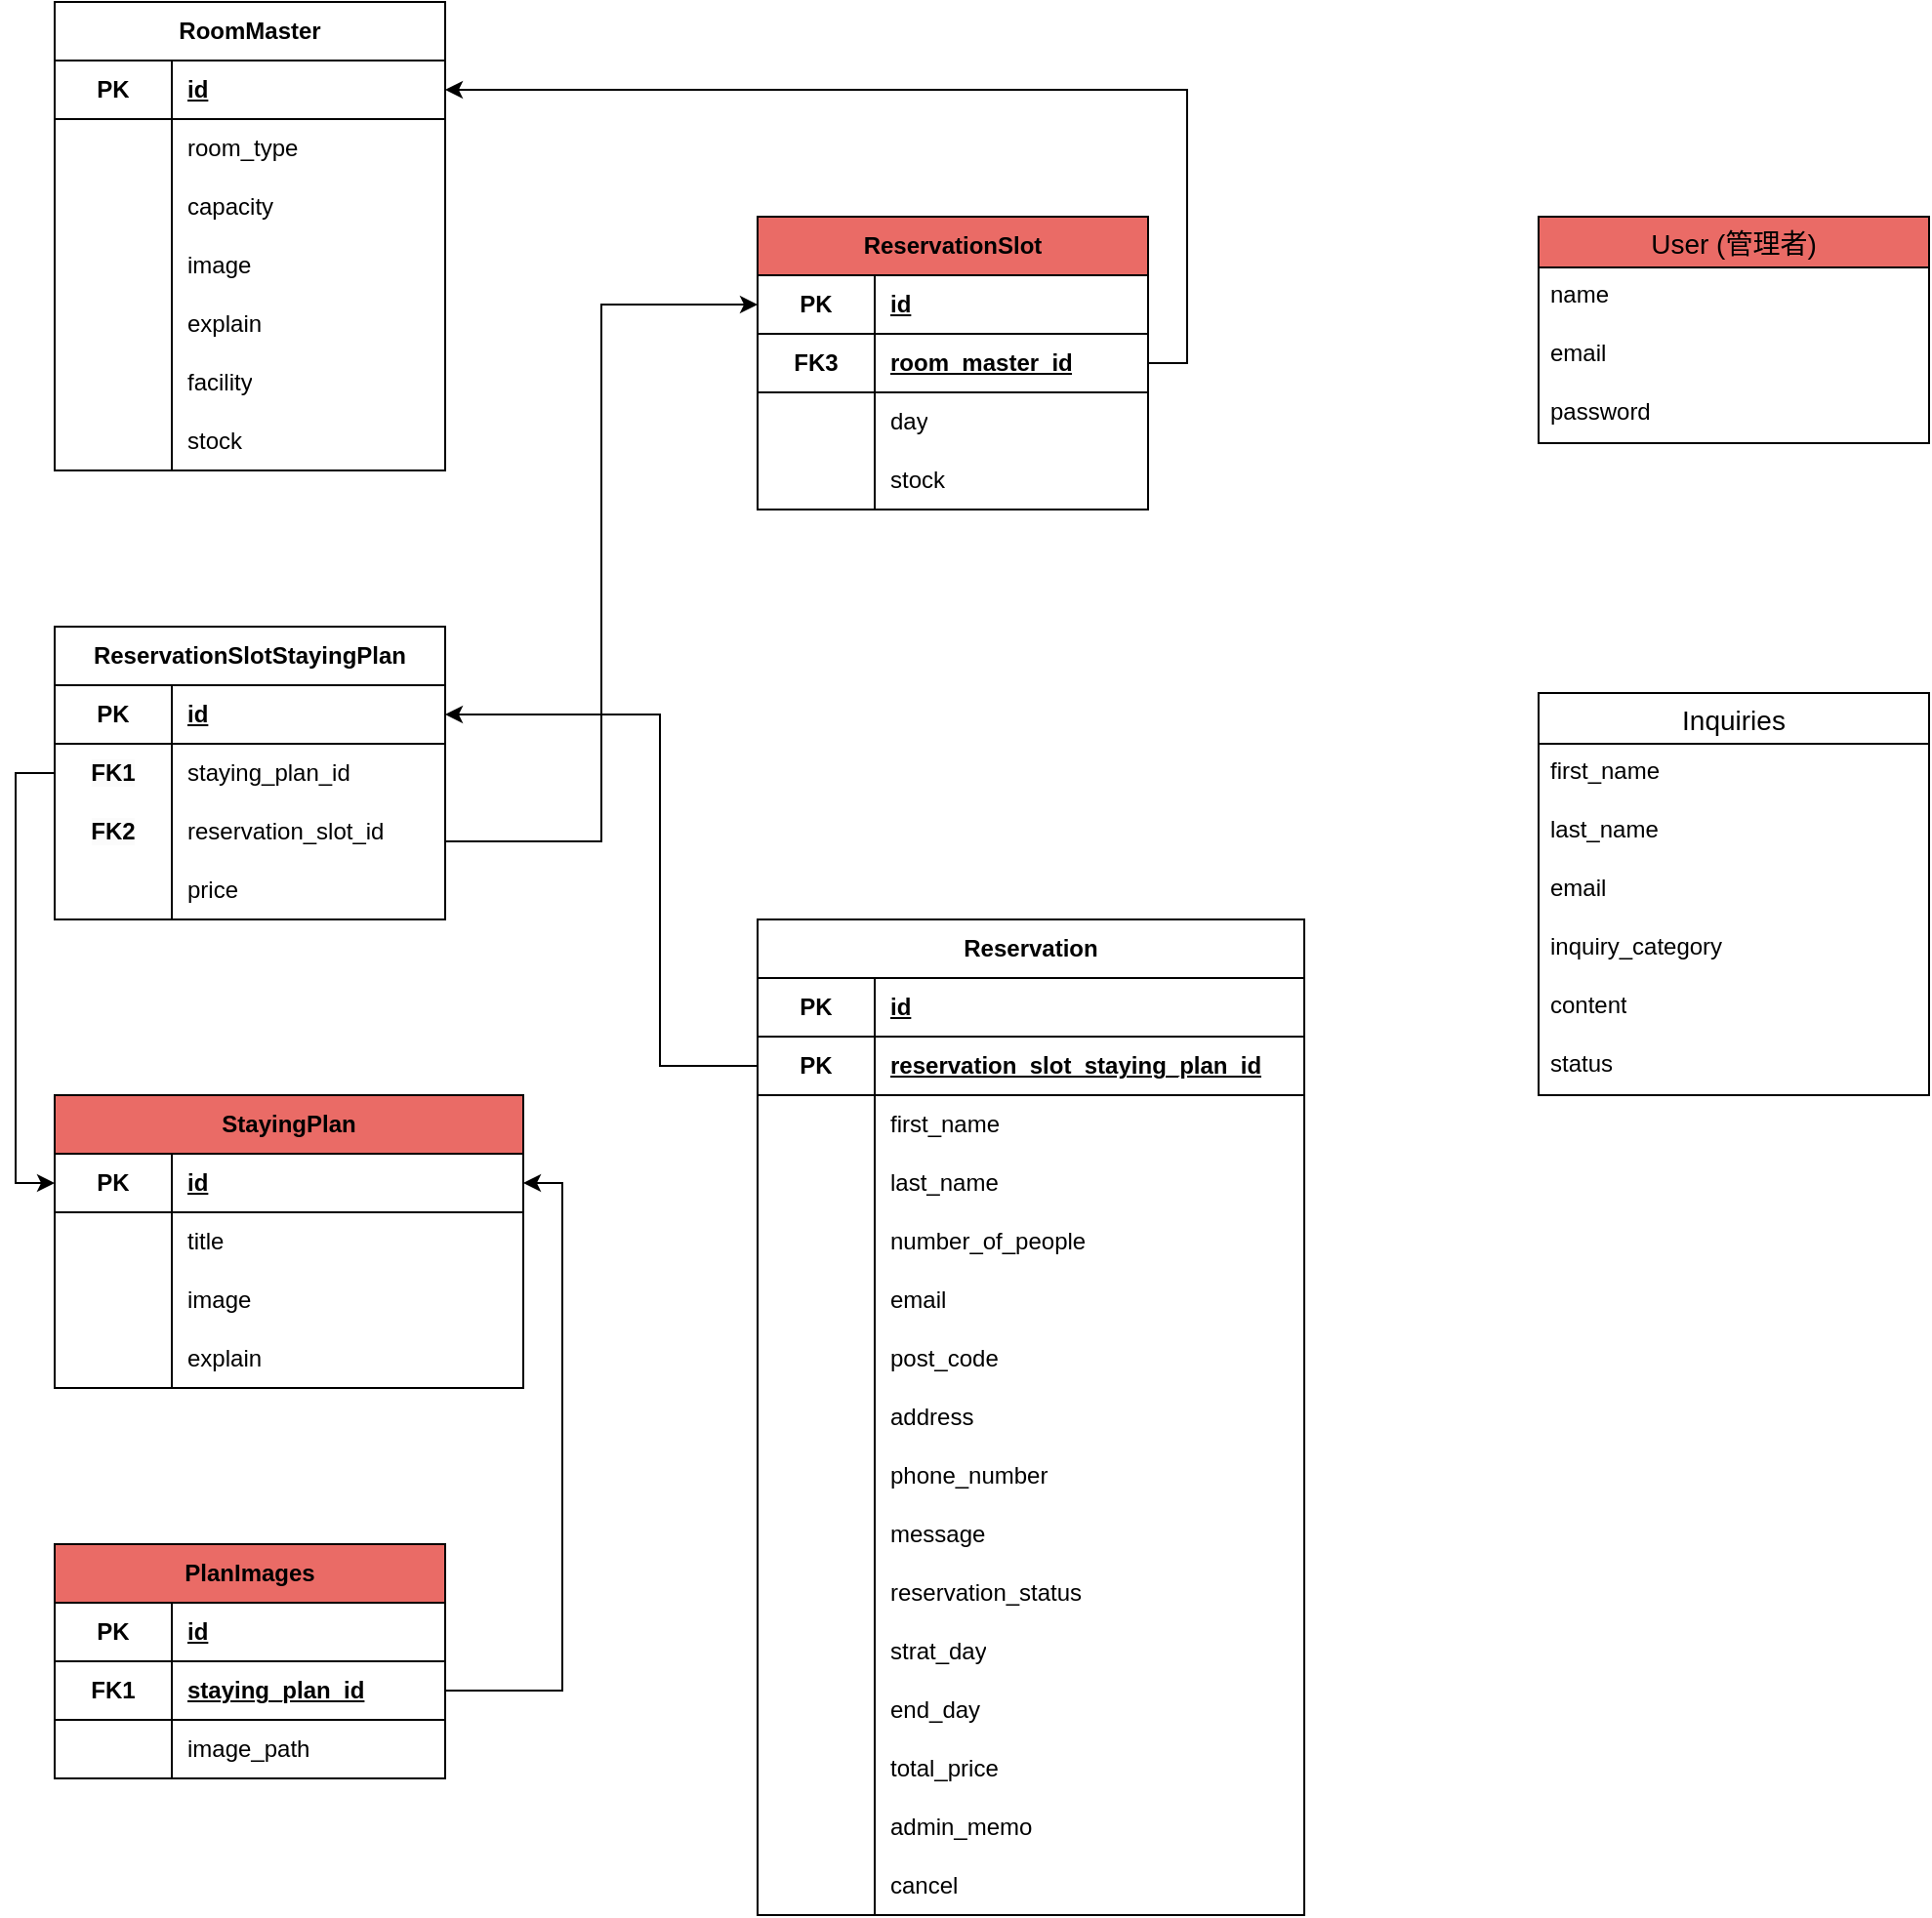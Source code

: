 <mxfile version="21.7.1" type="github">
  <diagram id="R2lEEEUBdFMjLlhIrx00" name="Page-1">
    <mxGraphModel dx="1674" dy="1890" grid="1" gridSize="10" guides="1" tooltips="1" connect="1" arrows="1" fold="1" page="1" pageScale="1" pageWidth="850" pageHeight="1100" math="0" shadow="0" extFonts="Permanent Marker^https://fonts.googleapis.com/css?family=Permanent+Marker">
      <root>
        <mxCell id="0" />
        <mxCell id="1" parent="0" />
        <mxCell id="_ixfMY5MAVE4iLFDtZC8-1" value="Reservation" style="shape=table;startSize=30;container=1;collapsible=1;childLayout=tableLayout;fixedRows=1;rowLines=0;fontStyle=1;align=center;resizeLast=1;html=1;whiteSpace=wrap;" parent="1" vertex="1">
          <mxGeometry x="480" y="440" width="280" height="510" as="geometry" />
        </mxCell>
        <mxCell id="_ixfMY5MAVE4iLFDtZC8-5" value="" style="shape=tableRow;horizontal=0;startSize=0;swimlaneHead=0;swimlaneBody=0;fillColor=none;collapsible=0;dropTarget=0;points=[[0,0.5],[1,0.5]];portConstraint=eastwest;top=0;left=0;right=0;bottom=1;html=1;" parent="_ixfMY5MAVE4iLFDtZC8-1" vertex="1">
          <mxGeometry y="30" width="280" height="30" as="geometry" />
        </mxCell>
        <mxCell id="_ixfMY5MAVE4iLFDtZC8-6" value="PK" style="shape=partialRectangle;connectable=0;fillColor=none;top=0;left=0;bottom=0;right=0;fontStyle=1;overflow=hidden;html=1;whiteSpace=wrap;" parent="_ixfMY5MAVE4iLFDtZC8-5" vertex="1">
          <mxGeometry width="60" height="30" as="geometry">
            <mxRectangle width="60" height="30" as="alternateBounds" />
          </mxGeometry>
        </mxCell>
        <mxCell id="_ixfMY5MAVE4iLFDtZC8-7" value="id" style="shape=partialRectangle;connectable=0;fillColor=none;top=0;left=0;bottom=0;right=0;align=left;spacingLeft=6;fontStyle=5;overflow=hidden;html=1;whiteSpace=wrap;" parent="_ixfMY5MAVE4iLFDtZC8-5" vertex="1">
          <mxGeometry x="60" width="220" height="30" as="geometry">
            <mxRectangle width="220" height="30" as="alternateBounds" />
          </mxGeometry>
        </mxCell>
        <mxCell id="RzWuvaZrJXU_ZFxcbraV-10" value="" style="shape=tableRow;horizontal=0;startSize=0;swimlaneHead=0;swimlaneBody=0;fillColor=none;collapsible=0;dropTarget=0;points=[[0,0.5],[1,0.5]];portConstraint=eastwest;top=0;left=0;right=0;bottom=1;html=1;" vertex="1" parent="_ixfMY5MAVE4iLFDtZC8-1">
          <mxGeometry y="60" width="280" height="30" as="geometry" />
        </mxCell>
        <mxCell id="RzWuvaZrJXU_ZFxcbraV-11" value="PK" style="shape=partialRectangle;connectable=0;fillColor=none;top=0;left=0;bottom=0;right=0;fontStyle=1;overflow=hidden;html=1;whiteSpace=wrap;" vertex="1" parent="RzWuvaZrJXU_ZFxcbraV-10">
          <mxGeometry width="60" height="30" as="geometry">
            <mxRectangle width="60" height="30" as="alternateBounds" />
          </mxGeometry>
        </mxCell>
        <mxCell id="RzWuvaZrJXU_ZFxcbraV-12" value="reservation_slot_staying_plan_id" style="shape=partialRectangle;connectable=0;fillColor=none;top=0;left=0;bottom=0;right=0;align=left;spacingLeft=6;fontStyle=5;overflow=hidden;html=1;whiteSpace=wrap;" vertex="1" parent="RzWuvaZrJXU_ZFxcbraV-10">
          <mxGeometry x="60" width="220" height="30" as="geometry">
            <mxRectangle width="220" height="30" as="alternateBounds" />
          </mxGeometry>
        </mxCell>
        <mxCell id="_ixfMY5MAVE4iLFDtZC8-8" value="" style="shape=tableRow;horizontal=0;startSize=0;swimlaneHead=0;swimlaneBody=0;fillColor=none;collapsible=0;dropTarget=0;points=[[0,0.5],[1,0.5]];portConstraint=eastwest;top=0;left=0;right=0;bottom=0;html=1;" parent="_ixfMY5MAVE4iLFDtZC8-1" vertex="1">
          <mxGeometry y="90" width="280" height="30" as="geometry" />
        </mxCell>
        <mxCell id="_ixfMY5MAVE4iLFDtZC8-9" value="" style="shape=partialRectangle;connectable=0;fillColor=none;top=0;left=0;bottom=0;right=0;editable=1;overflow=hidden;html=1;whiteSpace=wrap;" parent="_ixfMY5MAVE4iLFDtZC8-8" vertex="1">
          <mxGeometry width="60" height="30" as="geometry">
            <mxRectangle width="60" height="30" as="alternateBounds" />
          </mxGeometry>
        </mxCell>
        <mxCell id="_ixfMY5MAVE4iLFDtZC8-10" value="first_name" style="shape=partialRectangle;connectable=0;fillColor=none;top=0;left=0;bottom=0;right=0;align=left;spacingLeft=6;overflow=hidden;html=1;whiteSpace=wrap;" parent="_ixfMY5MAVE4iLFDtZC8-8" vertex="1">
          <mxGeometry x="60" width="220" height="30" as="geometry">
            <mxRectangle width="220" height="30" as="alternateBounds" />
          </mxGeometry>
        </mxCell>
        <mxCell id="_ixfMY5MAVE4iLFDtZC8-11" value="" style="shape=tableRow;horizontal=0;startSize=0;swimlaneHead=0;swimlaneBody=0;fillColor=none;collapsible=0;dropTarget=0;points=[[0,0.5],[1,0.5]];portConstraint=eastwest;top=0;left=0;right=0;bottom=0;html=1;" parent="_ixfMY5MAVE4iLFDtZC8-1" vertex="1">
          <mxGeometry y="120" width="280" height="30" as="geometry" />
        </mxCell>
        <mxCell id="_ixfMY5MAVE4iLFDtZC8-12" value="" style="shape=partialRectangle;connectable=0;fillColor=none;top=0;left=0;bottom=0;right=0;editable=1;overflow=hidden;html=1;whiteSpace=wrap;" parent="_ixfMY5MAVE4iLFDtZC8-11" vertex="1">
          <mxGeometry width="60" height="30" as="geometry">
            <mxRectangle width="60" height="30" as="alternateBounds" />
          </mxGeometry>
        </mxCell>
        <mxCell id="_ixfMY5MAVE4iLFDtZC8-13" value="last_name" style="shape=partialRectangle;connectable=0;fillColor=none;top=0;left=0;bottom=0;right=0;align=left;spacingLeft=6;overflow=hidden;html=1;whiteSpace=wrap;" parent="_ixfMY5MAVE4iLFDtZC8-11" vertex="1">
          <mxGeometry x="60" width="220" height="30" as="geometry">
            <mxRectangle width="220" height="30" as="alternateBounds" />
          </mxGeometry>
        </mxCell>
        <mxCell id="_ixfMY5MAVE4iLFDtZC8-115" value="" style="shape=tableRow;horizontal=0;startSize=0;swimlaneHead=0;swimlaneBody=0;fillColor=none;collapsible=0;dropTarget=0;points=[[0,0.5],[1,0.5]];portConstraint=eastwest;top=0;left=0;right=0;bottom=0;html=1;" parent="_ixfMY5MAVE4iLFDtZC8-1" vertex="1">
          <mxGeometry y="150" width="280" height="30" as="geometry" />
        </mxCell>
        <mxCell id="_ixfMY5MAVE4iLFDtZC8-116" value="" style="shape=partialRectangle;connectable=0;fillColor=none;top=0;left=0;bottom=0;right=0;editable=1;overflow=hidden;html=1;whiteSpace=wrap;" parent="_ixfMY5MAVE4iLFDtZC8-115" vertex="1">
          <mxGeometry width="60" height="30" as="geometry">
            <mxRectangle width="60" height="30" as="alternateBounds" />
          </mxGeometry>
        </mxCell>
        <mxCell id="_ixfMY5MAVE4iLFDtZC8-117" value="number_of_people" style="shape=partialRectangle;connectable=0;fillColor=none;top=0;left=0;bottom=0;right=0;align=left;spacingLeft=6;overflow=hidden;html=1;whiteSpace=wrap;" parent="_ixfMY5MAVE4iLFDtZC8-115" vertex="1">
          <mxGeometry x="60" width="220" height="30" as="geometry">
            <mxRectangle width="220" height="30" as="alternateBounds" />
          </mxGeometry>
        </mxCell>
        <mxCell id="_ixfMY5MAVE4iLFDtZC8-94" value="" style="shape=tableRow;horizontal=0;startSize=0;swimlaneHead=0;swimlaneBody=0;fillColor=none;collapsible=0;dropTarget=0;points=[[0,0.5],[1,0.5]];portConstraint=eastwest;top=0;left=0;right=0;bottom=0;html=1;" parent="_ixfMY5MAVE4iLFDtZC8-1" vertex="1">
          <mxGeometry y="180" width="280" height="30" as="geometry" />
        </mxCell>
        <mxCell id="_ixfMY5MAVE4iLFDtZC8-95" value="" style="shape=partialRectangle;connectable=0;fillColor=none;top=0;left=0;bottom=0;right=0;editable=1;overflow=hidden;html=1;whiteSpace=wrap;" parent="_ixfMY5MAVE4iLFDtZC8-94" vertex="1">
          <mxGeometry width="60" height="30" as="geometry">
            <mxRectangle width="60" height="30" as="alternateBounds" />
          </mxGeometry>
        </mxCell>
        <mxCell id="_ixfMY5MAVE4iLFDtZC8-96" value="email" style="shape=partialRectangle;connectable=0;fillColor=none;top=0;left=0;bottom=0;right=0;align=left;spacingLeft=6;overflow=hidden;html=1;whiteSpace=wrap;" parent="_ixfMY5MAVE4iLFDtZC8-94" vertex="1">
          <mxGeometry x="60" width="220" height="30" as="geometry">
            <mxRectangle width="220" height="30" as="alternateBounds" />
          </mxGeometry>
        </mxCell>
        <mxCell id="_ixfMY5MAVE4iLFDtZC8-100" value="" style="shape=tableRow;horizontal=0;startSize=0;swimlaneHead=0;swimlaneBody=0;fillColor=none;collapsible=0;dropTarget=0;points=[[0,0.5],[1,0.5]];portConstraint=eastwest;top=0;left=0;right=0;bottom=0;html=1;" parent="_ixfMY5MAVE4iLFDtZC8-1" vertex="1">
          <mxGeometry y="210" width="280" height="30" as="geometry" />
        </mxCell>
        <mxCell id="_ixfMY5MAVE4iLFDtZC8-101" value="" style="shape=partialRectangle;connectable=0;fillColor=none;top=0;left=0;bottom=0;right=0;editable=1;overflow=hidden;html=1;whiteSpace=wrap;" parent="_ixfMY5MAVE4iLFDtZC8-100" vertex="1">
          <mxGeometry width="60" height="30" as="geometry">
            <mxRectangle width="60" height="30" as="alternateBounds" />
          </mxGeometry>
        </mxCell>
        <mxCell id="_ixfMY5MAVE4iLFDtZC8-102" value="post_code" style="shape=partialRectangle;connectable=0;fillColor=none;top=0;left=0;bottom=0;right=0;align=left;spacingLeft=6;overflow=hidden;html=1;whiteSpace=wrap;" parent="_ixfMY5MAVE4iLFDtZC8-100" vertex="1">
          <mxGeometry x="60" width="220" height="30" as="geometry">
            <mxRectangle width="220" height="30" as="alternateBounds" />
          </mxGeometry>
        </mxCell>
        <mxCell id="_ixfMY5MAVE4iLFDtZC8-97" value="" style="shape=tableRow;horizontal=0;startSize=0;swimlaneHead=0;swimlaneBody=0;fillColor=none;collapsible=0;dropTarget=0;points=[[0,0.5],[1,0.5]];portConstraint=eastwest;top=0;left=0;right=0;bottom=0;html=1;" parent="_ixfMY5MAVE4iLFDtZC8-1" vertex="1">
          <mxGeometry y="240" width="280" height="30" as="geometry" />
        </mxCell>
        <mxCell id="_ixfMY5MAVE4iLFDtZC8-98" value="" style="shape=partialRectangle;connectable=0;fillColor=none;top=0;left=0;bottom=0;right=0;editable=1;overflow=hidden;html=1;whiteSpace=wrap;" parent="_ixfMY5MAVE4iLFDtZC8-97" vertex="1">
          <mxGeometry width="60" height="30" as="geometry">
            <mxRectangle width="60" height="30" as="alternateBounds" />
          </mxGeometry>
        </mxCell>
        <mxCell id="_ixfMY5MAVE4iLFDtZC8-99" value="address" style="shape=partialRectangle;connectable=0;fillColor=none;top=0;left=0;bottom=0;right=0;align=left;spacingLeft=6;overflow=hidden;html=1;whiteSpace=wrap;" parent="_ixfMY5MAVE4iLFDtZC8-97" vertex="1">
          <mxGeometry x="60" width="220" height="30" as="geometry">
            <mxRectangle width="220" height="30" as="alternateBounds" />
          </mxGeometry>
        </mxCell>
        <mxCell id="_ixfMY5MAVE4iLFDtZC8-103" value="" style="shape=tableRow;horizontal=0;startSize=0;swimlaneHead=0;swimlaneBody=0;fillColor=none;collapsible=0;dropTarget=0;points=[[0,0.5],[1,0.5]];portConstraint=eastwest;top=0;left=0;right=0;bottom=0;html=1;" parent="_ixfMY5MAVE4iLFDtZC8-1" vertex="1">
          <mxGeometry y="270" width="280" height="30" as="geometry" />
        </mxCell>
        <mxCell id="_ixfMY5MAVE4iLFDtZC8-104" value="" style="shape=partialRectangle;connectable=0;fillColor=none;top=0;left=0;bottom=0;right=0;editable=1;overflow=hidden;html=1;whiteSpace=wrap;" parent="_ixfMY5MAVE4iLFDtZC8-103" vertex="1">
          <mxGeometry width="60" height="30" as="geometry">
            <mxRectangle width="60" height="30" as="alternateBounds" />
          </mxGeometry>
        </mxCell>
        <mxCell id="_ixfMY5MAVE4iLFDtZC8-105" value="phone_number" style="shape=partialRectangle;connectable=0;fillColor=none;top=0;left=0;bottom=0;right=0;align=left;spacingLeft=6;overflow=hidden;html=1;whiteSpace=wrap;" parent="_ixfMY5MAVE4iLFDtZC8-103" vertex="1">
          <mxGeometry x="60" width="220" height="30" as="geometry">
            <mxRectangle width="220" height="30" as="alternateBounds" />
          </mxGeometry>
        </mxCell>
        <mxCell id="_ixfMY5MAVE4iLFDtZC8-106" value="" style="shape=tableRow;horizontal=0;startSize=0;swimlaneHead=0;swimlaneBody=0;fillColor=none;collapsible=0;dropTarget=0;points=[[0,0.5],[1,0.5]];portConstraint=eastwest;top=0;left=0;right=0;bottom=0;html=1;" parent="_ixfMY5MAVE4iLFDtZC8-1" vertex="1">
          <mxGeometry y="300" width="280" height="30" as="geometry" />
        </mxCell>
        <mxCell id="_ixfMY5MAVE4iLFDtZC8-107" value="" style="shape=partialRectangle;connectable=0;fillColor=none;top=0;left=0;bottom=0;right=0;editable=1;overflow=hidden;html=1;whiteSpace=wrap;" parent="_ixfMY5MAVE4iLFDtZC8-106" vertex="1">
          <mxGeometry width="60" height="30" as="geometry">
            <mxRectangle width="60" height="30" as="alternateBounds" />
          </mxGeometry>
        </mxCell>
        <mxCell id="_ixfMY5MAVE4iLFDtZC8-108" value="message" style="shape=partialRectangle;connectable=0;fillColor=none;top=0;left=0;bottom=0;right=0;align=left;spacingLeft=6;overflow=hidden;html=1;whiteSpace=wrap;" parent="_ixfMY5MAVE4iLFDtZC8-106" vertex="1">
          <mxGeometry x="60" width="220" height="30" as="geometry">
            <mxRectangle width="220" height="30" as="alternateBounds" />
          </mxGeometry>
        </mxCell>
        <mxCell id="nkFYvrB3Nfpvy7fEfLyU-3" value="" style="shape=tableRow;horizontal=0;startSize=0;swimlaneHead=0;swimlaneBody=0;fillColor=none;collapsible=0;dropTarget=0;points=[[0,0.5],[1,0.5]];portConstraint=eastwest;top=0;left=0;right=0;bottom=0;html=1;" parent="_ixfMY5MAVE4iLFDtZC8-1" vertex="1">
          <mxGeometry y="330" width="280" height="30" as="geometry" />
        </mxCell>
        <mxCell id="nkFYvrB3Nfpvy7fEfLyU-4" value="" style="shape=partialRectangle;connectable=0;fillColor=none;top=0;left=0;bottom=0;right=0;editable=1;overflow=hidden;html=1;whiteSpace=wrap;" parent="nkFYvrB3Nfpvy7fEfLyU-3" vertex="1">
          <mxGeometry width="60" height="30" as="geometry">
            <mxRectangle width="60" height="30" as="alternateBounds" />
          </mxGeometry>
        </mxCell>
        <mxCell id="nkFYvrB3Nfpvy7fEfLyU-5" value="reservation_status" style="shape=partialRectangle;connectable=0;fillColor=none;top=0;left=0;bottom=0;right=0;align=left;spacingLeft=6;overflow=hidden;html=1;whiteSpace=wrap;" parent="nkFYvrB3Nfpvy7fEfLyU-3" vertex="1">
          <mxGeometry x="60" width="220" height="30" as="geometry">
            <mxRectangle width="220" height="30" as="alternateBounds" />
          </mxGeometry>
        </mxCell>
        <mxCell id="nkFYvrB3Nfpvy7fEfLyU-24" value="" style="shape=tableRow;horizontal=0;startSize=0;swimlaneHead=0;swimlaneBody=0;fillColor=none;collapsible=0;dropTarget=0;points=[[0,0.5],[1,0.5]];portConstraint=eastwest;top=0;left=0;right=0;bottom=0;html=1;" parent="_ixfMY5MAVE4iLFDtZC8-1" vertex="1">
          <mxGeometry y="360" width="280" height="30" as="geometry" />
        </mxCell>
        <mxCell id="nkFYvrB3Nfpvy7fEfLyU-25" value="" style="shape=partialRectangle;connectable=0;fillColor=none;top=0;left=0;bottom=0;right=0;editable=1;overflow=hidden;html=1;whiteSpace=wrap;" parent="nkFYvrB3Nfpvy7fEfLyU-24" vertex="1">
          <mxGeometry width="60" height="30" as="geometry">
            <mxRectangle width="60" height="30" as="alternateBounds" />
          </mxGeometry>
        </mxCell>
        <mxCell id="nkFYvrB3Nfpvy7fEfLyU-26" value="strat_day" style="shape=partialRectangle;connectable=0;fillColor=none;top=0;left=0;bottom=0;right=0;align=left;spacingLeft=6;overflow=hidden;html=1;whiteSpace=wrap;" parent="nkFYvrB3Nfpvy7fEfLyU-24" vertex="1">
          <mxGeometry x="60" width="220" height="30" as="geometry">
            <mxRectangle width="220" height="30" as="alternateBounds" />
          </mxGeometry>
        </mxCell>
        <mxCell id="duWjMnijmBsmm2A-lt3h-3" value="" style="shape=tableRow;horizontal=0;startSize=0;swimlaneHead=0;swimlaneBody=0;fillColor=none;collapsible=0;dropTarget=0;points=[[0,0.5],[1,0.5]];portConstraint=eastwest;top=0;left=0;right=0;bottom=0;html=1;" parent="_ixfMY5MAVE4iLFDtZC8-1" vertex="1">
          <mxGeometry y="390" width="280" height="30" as="geometry" />
        </mxCell>
        <mxCell id="duWjMnijmBsmm2A-lt3h-4" value="" style="shape=partialRectangle;connectable=0;fillColor=none;top=0;left=0;bottom=0;right=0;editable=1;overflow=hidden;html=1;whiteSpace=wrap;" parent="duWjMnijmBsmm2A-lt3h-3" vertex="1">
          <mxGeometry width="60" height="30" as="geometry">
            <mxRectangle width="60" height="30" as="alternateBounds" />
          </mxGeometry>
        </mxCell>
        <mxCell id="duWjMnijmBsmm2A-lt3h-5" value="end_day" style="shape=partialRectangle;connectable=0;fillColor=none;top=0;left=0;bottom=0;right=0;align=left;spacingLeft=6;overflow=hidden;html=1;whiteSpace=wrap;" parent="duWjMnijmBsmm2A-lt3h-3" vertex="1">
          <mxGeometry x="60" width="220" height="30" as="geometry">
            <mxRectangle width="220" height="30" as="alternateBounds" />
          </mxGeometry>
        </mxCell>
        <mxCell id="duWjMnijmBsmm2A-lt3h-9" value="" style="shape=tableRow;horizontal=0;startSize=0;swimlaneHead=0;swimlaneBody=0;fillColor=none;collapsible=0;dropTarget=0;points=[[0,0.5],[1,0.5]];portConstraint=eastwest;top=0;left=0;right=0;bottom=0;html=1;" parent="_ixfMY5MAVE4iLFDtZC8-1" vertex="1">
          <mxGeometry y="420" width="280" height="30" as="geometry" />
        </mxCell>
        <mxCell id="duWjMnijmBsmm2A-lt3h-10" value="" style="shape=partialRectangle;connectable=0;fillColor=none;top=0;left=0;bottom=0;right=0;editable=1;overflow=hidden;html=1;whiteSpace=wrap;" parent="duWjMnijmBsmm2A-lt3h-9" vertex="1">
          <mxGeometry width="60" height="30" as="geometry">
            <mxRectangle width="60" height="30" as="alternateBounds" />
          </mxGeometry>
        </mxCell>
        <mxCell id="duWjMnijmBsmm2A-lt3h-11" value="total_price" style="shape=partialRectangle;connectable=0;fillColor=none;top=0;left=0;bottom=0;right=0;align=left;spacingLeft=6;overflow=hidden;html=1;whiteSpace=wrap;" parent="duWjMnijmBsmm2A-lt3h-9" vertex="1">
          <mxGeometry x="60" width="220" height="30" as="geometry">
            <mxRectangle width="220" height="30" as="alternateBounds" />
          </mxGeometry>
        </mxCell>
        <mxCell id="nkFYvrB3Nfpvy7fEfLyU-27" value="" style="shape=tableRow;horizontal=0;startSize=0;swimlaneHead=0;swimlaneBody=0;fillColor=none;collapsible=0;dropTarget=0;points=[[0,0.5],[1,0.5]];portConstraint=eastwest;top=0;left=0;right=0;bottom=0;html=1;" parent="_ixfMY5MAVE4iLFDtZC8-1" vertex="1">
          <mxGeometry y="450" width="280" height="30" as="geometry" />
        </mxCell>
        <mxCell id="nkFYvrB3Nfpvy7fEfLyU-28" value="" style="shape=partialRectangle;connectable=0;fillColor=none;top=0;left=0;bottom=0;right=0;editable=1;overflow=hidden;html=1;whiteSpace=wrap;" parent="nkFYvrB3Nfpvy7fEfLyU-27" vertex="1">
          <mxGeometry width="60" height="30" as="geometry">
            <mxRectangle width="60" height="30" as="alternateBounds" />
          </mxGeometry>
        </mxCell>
        <mxCell id="nkFYvrB3Nfpvy7fEfLyU-29" value="admin_memo" style="shape=partialRectangle;connectable=0;fillColor=none;top=0;left=0;bottom=0;right=0;align=left;spacingLeft=6;overflow=hidden;html=1;whiteSpace=wrap;" parent="nkFYvrB3Nfpvy7fEfLyU-27" vertex="1">
          <mxGeometry x="60" width="220" height="30" as="geometry">
            <mxRectangle width="220" height="30" as="alternateBounds" />
          </mxGeometry>
        </mxCell>
        <mxCell id="RzWuvaZrJXU_ZFxcbraV-17" value="" style="shape=tableRow;horizontal=0;startSize=0;swimlaneHead=0;swimlaneBody=0;fillColor=none;collapsible=0;dropTarget=0;points=[[0,0.5],[1,0.5]];portConstraint=eastwest;top=0;left=0;right=0;bottom=0;html=1;" vertex="1" parent="_ixfMY5MAVE4iLFDtZC8-1">
          <mxGeometry y="480" width="280" height="30" as="geometry" />
        </mxCell>
        <mxCell id="RzWuvaZrJXU_ZFxcbraV-18" value="" style="shape=partialRectangle;connectable=0;fillColor=none;top=0;left=0;bottom=0;right=0;editable=1;overflow=hidden;html=1;whiteSpace=wrap;" vertex="1" parent="RzWuvaZrJXU_ZFxcbraV-17">
          <mxGeometry width="60" height="30" as="geometry">
            <mxRectangle width="60" height="30" as="alternateBounds" />
          </mxGeometry>
        </mxCell>
        <mxCell id="RzWuvaZrJXU_ZFxcbraV-19" value="cancel" style="shape=partialRectangle;connectable=0;fillColor=none;top=0;left=0;bottom=0;right=0;align=left;spacingLeft=6;overflow=hidden;html=1;whiteSpace=wrap;" vertex="1" parent="RzWuvaZrJXU_ZFxcbraV-17">
          <mxGeometry x="60" width="220" height="30" as="geometry">
            <mxRectangle width="220" height="30" as="alternateBounds" />
          </mxGeometry>
        </mxCell>
        <mxCell id="_ixfMY5MAVE4iLFDtZC8-14" value="StayingPlan" style="shape=table;startSize=30;container=1;collapsible=1;childLayout=tableLayout;fixedRows=1;rowLines=0;fontStyle=1;align=center;resizeLast=1;html=1;whiteSpace=wrap;fillColor=#EA6B66;" parent="1" vertex="1">
          <mxGeometry x="120" y="530" width="240" height="150" as="geometry">
            <mxRectangle x="120" y="480" width="110" height="30" as="alternateBounds" />
          </mxGeometry>
        </mxCell>
        <mxCell id="nkFYvrB3Nfpvy7fEfLyU-54" value="" style="shape=tableRow;horizontal=0;startSize=0;swimlaneHead=0;swimlaneBody=0;fillColor=none;collapsible=0;dropTarget=0;points=[[0,0.5],[1,0.5]];portConstraint=eastwest;top=0;left=0;right=0;bottom=1;html=1;" parent="_ixfMY5MAVE4iLFDtZC8-14" vertex="1">
          <mxGeometry y="30" width="240" height="30" as="geometry" />
        </mxCell>
        <mxCell id="nkFYvrB3Nfpvy7fEfLyU-55" value="PK" style="shape=partialRectangle;connectable=0;fillColor=none;top=0;left=0;bottom=0;right=0;fontStyle=1;overflow=hidden;html=1;whiteSpace=wrap;" parent="nkFYvrB3Nfpvy7fEfLyU-54" vertex="1">
          <mxGeometry width="60" height="30" as="geometry">
            <mxRectangle width="60" height="30" as="alternateBounds" />
          </mxGeometry>
        </mxCell>
        <mxCell id="nkFYvrB3Nfpvy7fEfLyU-56" value="id" style="shape=partialRectangle;connectable=0;fillColor=none;top=0;left=0;bottom=0;right=0;align=left;spacingLeft=6;fontStyle=5;overflow=hidden;html=1;whiteSpace=wrap;" parent="nkFYvrB3Nfpvy7fEfLyU-54" vertex="1">
          <mxGeometry x="60" width="180" height="30" as="geometry">
            <mxRectangle width="180" height="30" as="alternateBounds" />
          </mxGeometry>
        </mxCell>
        <mxCell id="_ixfMY5MAVE4iLFDtZC8-21" value="" style="shape=tableRow;horizontal=0;startSize=0;swimlaneHead=0;swimlaneBody=0;fillColor=none;collapsible=0;dropTarget=0;points=[[0,0.5],[1,0.5]];portConstraint=eastwest;top=0;left=0;right=0;bottom=0;html=1;" parent="_ixfMY5MAVE4iLFDtZC8-14" vertex="1">
          <mxGeometry y="60" width="240" height="30" as="geometry" />
        </mxCell>
        <mxCell id="_ixfMY5MAVE4iLFDtZC8-22" value="" style="shape=partialRectangle;connectable=0;fillColor=none;top=0;left=0;bottom=0;right=0;editable=1;overflow=hidden;html=1;whiteSpace=wrap;" parent="_ixfMY5MAVE4iLFDtZC8-21" vertex="1">
          <mxGeometry width="60" height="30" as="geometry">
            <mxRectangle width="60" height="30" as="alternateBounds" />
          </mxGeometry>
        </mxCell>
        <mxCell id="_ixfMY5MAVE4iLFDtZC8-23" value="title" style="shape=partialRectangle;connectable=0;fillColor=none;top=0;left=0;bottom=0;right=0;align=left;spacingLeft=6;overflow=hidden;html=1;whiteSpace=wrap;" parent="_ixfMY5MAVE4iLFDtZC8-21" vertex="1">
          <mxGeometry x="60" width="180" height="30" as="geometry">
            <mxRectangle width="180" height="30" as="alternateBounds" />
          </mxGeometry>
        </mxCell>
        <mxCell id="_ixfMY5MAVE4iLFDtZC8-87" value="" style="shape=tableRow;horizontal=0;startSize=0;swimlaneHead=0;swimlaneBody=0;fillColor=none;collapsible=0;dropTarget=0;points=[[0,0.5],[1,0.5]];portConstraint=eastwest;top=0;left=0;right=0;bottom=0;html=1;" parent="_ixfMY5MAVE4iLFDtZC8-14" vertex="1">
          <mxGeometry y="90" width="240" height="30" as="geometry" />
        </mxCell>
        <mxCell id="_ixfMY5MAVE4iLFDtZC8-88" value="" style="shape=partialRectangle;connectable=0;fillColor=none;top=0;left=0;bottom=0;right=0;editable=1;overflow=hidden;html=1;whiteSpace=wrap;" parent="_ixfMY5MAVE4iLFDtZC8-87" vertex="1">
          <mxGeometry width="60" height="30" as="geometry">
            <mxRectangle width="60" height="30" as="alternateBounds" />
          </mxGeometry>
        </mxCell>
        <mxCell id="_ixfMY5MAVE4iLFDtZC8-89" value="image" style="shape=partialRectangle;connectable=0;fillColor=none;top=0;left=0;bottom=0;right=0;align=left;spacingLeft=6;overflow=hidden;html=1;whiteSpace=wrap;" parent="_ixfMY5MAVE4iLFDtZC8-87" vertex="1">
          <mxGeometry x="60" width="180" height="30" as="geometry">
            <mxRectangle width="180" height="30" as="alternateBounds" />
          </mxGeometry>
        </mxCell>
        <mxCell id="_ixfMY5MAVE4iLFDtZC8-90" value="" style="shape=tableRow;horizontal=0;startSize=0;swimlaneHead=0;swimlaneBody=0;fillColor=none;collapsible=0;dropTarget=0;points=[[0,0.5],[1,0.5]];portConstraint=eastwest;top=0;left=0;right=0;bottom=0;html=1;" parent="_ixfMY5MAVE4iLFDtZC8-14" vertex="1">
          <mxGeometry y="120" width="240" height="30" as="geometry" />
        </mxCell>
        <mxCell id="_ixfMY5MAVE4iLFDtZC8-91" value="" style="shape=partialRectangle;connectable=0;fillColor=none;top=0;left=0;bottom=0;right=0;editable=1;overflow=hidden;html=1;whiteSpace=wrap;" parent="_ixfMY5MAVE4iLFDtZC8-90" vertex="1">
          <mxGeometry width="60" height="30" as="geometry">
            <mxRectangle width="60" height="30" as="alternateBounds" />
          </mxGeometry>
        </mxCell>
        <mxCell id="_ixfMY5MAVE4iLFDtZC8-92" value="explain" style="shape=partialRectangle;connectable=0;fillColor=none;top=0;left=0;bottom=0;right=0;align=left;spacingLeft=6;overflow=hidden;html=1;whiteSpace=wrap;" parent="_ixfMY5MAVE4iLFDtZC8-90" vertex="1">
          <mxGeometry x="60" width="180" height="30" as="geometry">
            <mxRectangle width="180" height="30" as="alternateBounds" />
          </mxGeometry>
        </mxCell>
        <mxCell id="_ixfMY5MAVE4iLFDtZC8-27" value="ReservationSlot" style="shape=table;startSize=30;container=1;collapsible=1;childLayout=tableLayout;fixedRows=1;rowLines=0;fontStyle=1;align=center;resizeLast=1;html=1;whiteSpace=wrap;fillColor=#EA6B66;" parent="1" vertex="1">
          <mxGeometry x="480" y="80" width="200" height="150" as="geometry" />
        </mxCell>
        <mxCell id="_ixfMY5MAVE4iLFDtZC8-31" value="" style="shape=tableRow;horizontal=0;startSize=0;swimlaneHead=0;swimlaneBody=0;fillColor=none;collapsible=0;dropTarget=0;points=[[0,0.5],[1,0.5]];portConstraint=eastwest;top=0;left=0;right=0;bottom=1;html=1;" parent="_ixfMY5MAVE4iLFDtZC8-27" vertex="1">
          <mxGeometry y="30" width="200" height="30" as="geometry" />
        </mxCell>
        <mxCell id="_ixfMY5MAVE4iLFDtZC8-32" value="PK" style="shape=partialRectangle;connectable=0;fillColor=none;top=0;left=0;bottom=0;right=0;fontStyle=1;overflow=hidden;html=1;whiteSpace=wrap;" parent="_ixfMY5MAVE4iLFDtZC8-31" vertex="1">
          <mxGeometry width="60" height="30" as="geometry">
            <mxRectangle width="60" height="30" as="alternateBounds" />
          </mxGeometry>
        </mxCell>
        <mxCell id="_ixfMY5MAVE4iLFDtZC8-33" value="id" style="shape=partialRectangle;connectable=0;fillColor=none;top=0;left=0;bottom=0;right=0;align=left;spacingLeft=6;fontStyle=5;overflow=hidden;html=1;whiteSpace=wrap;" parent="_ixfMY5MAVE4iLFDtZC8-31" vertex="1">
          <mxGeometry x="60" width="140" height="30" as="geometry">
            <mxRectangle width="140" height="30" as="alternateBounds" />
          </mxGeometry>
        </mxCell>
        <mxCell id="uPQFOtAX56aPG2OBGJ0J-12" value="" style="shape=tableRow;horizontal=0;startSize=0;swimlaneHead=0;swimlaneBody=0;fillColor=none;collapsible=0;dropTarget=0;points=[[0,0.5],[1,0.5]];portConstraint=eastwest;top=0;left=0;right=0;bottom=1;html=1;" parent="_ixfMY5MAVE4iLFDtZC8-27" vertex="1">
          <mxGeometry y="60" width="200" height="30" as="geometry" />
        </mxCell>
        <mxCell id="uPQFOtAX56aPG2OBGJ0J-13" value="FK3" style="shape=partialRectangle;connectable=0;fillColor=none;top=0;left=0;bottom=0;right=0;fontStyle=1;overflow=hidden;html=1;whiteSpace=wrap;" parent="uPQFOtAX56aPG2OBGJ0J-12" vertex="1">
          <mxGeometry width="60" height="30" as="geometry">
            <mxRectangle width="60" height="30" as="alternateBounds" />
          </mxGeometry>
        </mxCell>
        <mxCell id="uPQFOtAX56aPG2OBGJ0J-14" value="room_master_id" style="shape=partialRectangle;connectable=0;fillColor=none;top=0;left=0;bottom=0;right=0;align=left;spacingLeft=6;fontStyle=5;overflow=hidden;html=1;whiteSpace=wrap;" parent="uPQFOtAX56aPG2OBGJ0J-12" vertex="1">
          <mxGeometry x="60" width="140" height="30" as="geometry">
            <mxRectangle width="140" height="30" as="alternateBounds" />
          </mxGeometry>
        </mxCell>
        <mxCell id="_ixfMY5MAVE4iLFDtZC8-37" value="" style="shape=tableRow;horizontal=0;startSize=0;swimlaneHead=0;swimlaneBody=0;fillColor=none;collapsible=0;dropTarget=0;points=[[0,0.5],[1,0.5]];portConstraint=eastwest;top=0;left=0;right=0;bottom=0;html=1;" parent="_ixfMY5MAVE4iLFDtZC8-27" vertex="1">
          <mxGeometry y="90" width="200" height="30" as="geometry" />
        </mxCell>
        <mxCell id="_ixfMY5MAVE4iLFDtZC8-38" value="" style="shape=partialRectangle;connectable=0;fillColor=none;top=0;left=0;bottom=0;right=0;editable=1;overflow=hidden;html=1;whiteSpace=wrap;" parent="_ixfMY5MAVE4iLFDtZC8-37" vertex="1">
          <mxGeometry width="60" height="30" as="geometry">
            <mxRectangle width="60" height="30" as="alternateBounds" />
          </mxGeometry>
        </mxCell>
        <mxCell id="_ixfMY5MAVE4iLFDtZC8-39" value="day" style="shape=partialRectangle;connectable=0;fillColor=none;top=0;left=0;bottom=0;right=0;align=left;spacingLeft=6;overflow=hidden;html=1;whiteSpace=wrap;" parent="_ixfMY5MAVE4iLFDtZC8-37" vertex="1">
          <mxGeometry x="60" width="140" height="30" as="geometry">
            <mxRectangle width="140" height="30" as="alternateBounds" />
          </mxGeometry>
        </mxCell>
        <mxCell id="_ixfMY5MAVE4iLFDtZC8-67" value="" style="shape=tableRow;horizontal=0;startSize=0;swimlaneHead=0;swimlaneBody=0;fillColor=none;collapsible=0;dropTarget=0;points=[[0,0.5],[1,0.5]];portConstraint=eastwest;top=0;left=0;right=0;bottom=0;html=1;" parent="_ixfMY5MAVE4iLFDtZC8-27" vertex="1">
          <mxGeometry y="120" width="200" height="30" as="geometry" />
        </mxCell>
        <mxCell id="_ixfMY5MAVE4iLFDtZC8-68" value="" style="shape=partialRectangle;connectable=0;fillColor=none;top=0;left=0;bottom=0;right=0;editable=1;overflow=hidden;html=1;whiteSpace=wrap;" parent="_ixfMY5MAVE4iLFDtZC8-67" vertex="1">
          <mxGeometry width="60" height="30" as="geometry">
            <mxRectangle width="60" height="30" as="alternateBounds" />
          </mxGeometry>
        </mxCell>
        <mxCell id="_ixfMY5MAVE4iLFDtZC8-69" value="stock" style="shape=partialRectangle;connectable=0;fillColor=none;top=0;left=0;bottom=0;right=0;align=left;spacingLeft=6;overflow=hidden;html=1;whiteSpace=wrap;" parent="_ixfMY5MAVE4iLFDtZC8-67" vertex="1">
          <mxGeometry x="60" width="140" height="30" as="geometry">
            <mxRectangle width="140" height="30" as="alternateBounds" />
          </mxGeometry>
        </mxCell>
        <mxCell id="_ixfMY5MAVE4iLFDtZC8-54" value="Inquiries" style="swimlane;fontStyle=0;childLayout=stackLayout;horizontal=1;startSize=26;horizontalStack=0;resizeParent=1;resizeParentMax=0;resizeLast=0;collapsible=1;marginBottom=0;align=center;fontSize=14;" parent="1" vertex="1">
          <mxGeometry x="880" y="324" width="200" height="206" as="geometry" />
        </mxCell>
        <mxCell id="_ixfMY5MAVE4iLFDtZC8-55" value="first_name" style="text;strokeColor=none;fillColor=none;spacingLeft=4;spacingRight=4;overflow=hidden;rotatable=0;points=[[0,0.5],[1,0.5]];portConstraint=eastwest;fontSize=12;whiteSpace=wrap;html=1;" parent="_ixfMY5MAVE4iLFDtZC8-54" vertex="1">
          <mxGeometry y="26" width="200" height="30" as="geometry" />
        </mxCell>
        <mxCell id="_ixfMY5MAVE4iLFDtZC8-56" value="last_name" style="text;strokeColor=none;fillColor=none;spacingLeft=4;spacingRight=4;overflow=hidden;rotatable=0;points=[[0,0.5],[1,0.5]];portConstraint=eastwest;fontSize=12;whiteSpace=wrap;html=1;" parent="_ixfMY5MAVE4iLFDtZC8-54" vertex="1">
          <mxGeometry y="56" width="200" height="30" as="geometry" />
        </mxCell>
        <mxCell id="_ixfMY5MAVE4iLFDtZC8-57" value="email" style="text;strokeColor=none;fillColor=none;spacingLeft=4;spacingRight=4;overflow=hidden;rotatable=0;points=[[0,0.5],[1,0.5]];portConstraint=eastwest;fontSize=12;whiteSpace=wrap;html=1;" parent="_ixfMY5MAVE4iLFDtZC8-54" vertex="1">
          <mxGeometry y="86" width="200" height="30" as="geometry" />
        </mxCell>
        <mxCell id="_ixfMY5MAVE4iLFDtZC8-120" value="inquiry_category" style="text;strokeColor=none;fillColor=none;spacingLeft=4;spacingRight=4;overflow=hidden;rotatable=0;points=[[0,0.5],[1,0.5]];portConstraint=eastwest;fontSize=12;whiteSpace=wrap;html=1;" parent="_ixfMY5MAVE4iLFDtZC8-54" vertex="1">
          <mxGeometry y="116" width="200" height="30" as="geometry" />
        </mxCell>
        <mxCell id="_ixfMY5MAVE4iLFDtZC8-121" value="content" style="text;strokeColor=none;fillColor=none;spacingLeft=4;spacingRight=4;overflow=hidden;rotatable=0;points=[[0,0.5],[1,0.5]];portConstraint=eastwest;fontSize=12;whiteSpace=wrap;html=1;" parent="_ixfMY5MAVE4iLFDtZC8-54" vertex="1">
          <mxGeometry y="146" width="200" height="30" as="geometry" />
        </mxCell>
        <mxCell id="_ixfMY5MAVE4iLFDtZC8-122" value="status" style="text;strokeColor=none;fillColor=none;spacingLeft=4;spacingRight=4;overflow=hidden;rotatable=0;points=[[0,0.5],[1,0.5]];portConstraint=eastwest;fontSize=12;whiteSpace=wrap;html=1;" parent="_ixfMY5MAVE4iLFDtZC8-54" vertex="1">
          <mxGeometry y="176" width="200" height="30" as="geometry" />
        </mxCell>
        <mxCell id="_ixfMY5MAVE4iLFDtZC8-137" value="ReservationSlotStayingPlan" style="shape=table;startSize=30;container=1;collapsible=1;childLayout=tableLayout;fixedRows=1;rowLines=0;fontStyle=1;align=center;resizeLast=1;html=1;whiteSpace=wrap;" parent="1" vertex="1">
          <mxGeometry x="120" y="290" width="200" height="150" as="geometry" />
        </mxCell>
        <mxCell id="_ixfMY5MAVE4iLFDtZC8-141" value="" style="shape=tableRow;horizontal=0;startSize=0;swimlaneHead=0;swimlaneBody=0;fillColor=none;collapsible=0;dropTarget=0;points=[[0,0.5],[1,0.5]];portConstraint=eastwest;top=0;left=0;right=0;bottom=1;html=1;" parent="_ixfMY5MAVE4iLFDtZC8-137" vertex="1">
          <mxGeometry y="30" width="200" height="30" as="geometry" />
        </mxCell>
        <mxCell id="_ixfMY5MAVE4iLFDtZC8-142" value="PK" style="shape=partialRectangle;connectable=0;fillColor=none;top=0;left=0;bottom=0;right=0;fontStyle=1;overflow=hidden;html=1;whiteSpace=wrap;" parent="_ixfMY5MAVE4iLFDtZC8-141" vertex="1">
          <mxGeometry width="60" height="30" as="geometry">
            <mxRectangle width="60" height="30" as="alternateBounds" />
          </mxGeometry>
        </mxCell>
        <mxCell id="_ixfMY5MAVE4iLFDtZC8-143" value="id" style="shape=partialRectangle;connectable=0;fillColor=none;top=0;left=0;bottom=0;right=0;align=left;spacingLeft=6;fontStyle=5;overflow=hidden;html=1;whiteSpace=wrap;" parent="_ixfMY5MAVE4iLFDtZC8-141" vertex="1">
          <mxGeometry x="60" width="140" height="30" as="geometry">
            <mxRectangle width="140" height="30" as="alternateBounds" />
          </mxGeometry>
        </mxCell>
        <mxCell id="_ixfMY5MAVE4iLFDtZC8-144" value="" style="shape=tableRow;horizontal=0;startSize=0;swimlaneHead=0;swimlaneBody=0;fillColor=none;collapsible=0;dropTarget=0;points=[[0,0.5],[1,0.5]];portConstraint=eastwest;top=0;left=0;right=0;bottom=0;html=1;" parent="_ixfMY5MAVE4iLFDtZC8-137" vertex="1">
          <mxGeometry y="60" width="200" height="30" as="geometry" />
        </mxCell>
        <mxCell id="_ixfMY5MAVE4iLFDtZC8-145" value="&lt;span style=&quot;color: rgb(0, 0, 0); font-family: Helvetica; font-size: 12px; font-style: normal; font-variant-ligatures: normal; font-variant-caps: normal; font-weight: 700; letter-spacing: normal; orphans: 2; text-align: center; text-indent: 0px; text-transform: none; widows: 2; word-spacing: 0px; -webkit-text-stroke-width: 0px; background-color: rgb(251, 251, 251); text-decoration-thickness: initial; text-decoration-style: initial; text-decoration-color: initial; float: none; display: inline !important;&quot;&gt;FK1&lt;/span&gt;" style="shape=partialRectangle;connectable=0;fillColor=none;top=0;left=0;bottom=0;right=0;editable=1;overflow=hidden;html=1;whiteSpace=wrap;" parent="_ixfMY5MAVE4iLFDtZC8-144" vertex="1">
          <mxGeometry width="60" height="30" as="geometry">
            <mxRectangle width="60" height="30" as="alternateBounds" />
          </mxGeometry>
        </mxCell>
        <mxCell id="_ixfMY5MAVE4iLFDtZC8-146" value="staying_plan_id" style="shape=partialRectangle;connectable=0;fillColor=none;top=0;left=0;bottom=0;right=0;align=left;spacingLeft=6;overflow=hidden;html=1;whiteSpace=wrap;" parent="_ixfMY5MAVE4iLFDtZC8-144" vertex="1">
          <mxGeometry x="60" width="140" height="30" as="geometry">
            <mxRectangle width="140" height="30" as="alternateBounds" />
          </mxGeometry>
        </mxCell>
        <mxCell id="duWjMnijmBsmm2A-lt3h-12" value="" style="shape=tableRow;horizontal=0;startSize=0;swimlaneHead=0;swimlaneBody=0;fillColor=none;collapsible=0;dropTarget=0;points=[[0,0.5],[1,0.5]];portConstraint=eastwest;top=0;left=0;right=0;bottom=0;html=1;" parent="_ixfMY5MAVE4iLFDtZC8-137" vertex="1">
          <mxGeometry y="90" width="200" height="30" as="geometry" />
        </mxCell>
        <mxCell id="duWjMnijmBsmm2A-lt3h-13" value="&lt;span style=&quot;color: rgb(0, 0, 0); font-family: Helvetica; font-size: 12px; font-style: normal; font-variant-ligatures: normal; font-variant-caps: normal; font-weight: 700; letter-spacing: normal; orphans: 2; text-align: center; text-indent: 0px; text-transform: none; widows: 2; word-spacing: 0px; -webkit-text-stroke-width: 0px; background-color: rgb(251, 251, 251); text-decoration-thickness: initial; text-decoration-style: initial; text-decoration-color: initial; float: none; display: inline !important;&quot;&gt;FK2&lt;/span&gt;" style="shape=partialRectangle;connectable=0;fillColor=none;top=0;left=0;bottom=0;right=0;editable=1;overflow=hidden;html=1;whiteSpace=wrap;" parent="duWjMnijmBsmm2A-lt3h-12" vertex="1">
          <mxGeometry width="60" height="30" as="geometry">
            <mxRectangle width="60" height="30" as="alternateBounds" />
          </mxGeometry>
        </mxCell>
        <mxCell id="duWjMnijmBsmm2A-lt3h-14" value="reservation_slot_id" style="shape=partialRectangle;connectable=0;fillColor=none;top=0;left=0;bottom=0;right=0;align=left;spacingLeft=6;overflow=hidden;html=1;whiteSpace=wrap;" parent="duWjMnijmBsmm2A-lt3h-12" vertex="1">
          <mxGeometry x="60" width="140" height="30" as="geometry">
            <mxRectangle width="140" height="30" as="alternateBounds" />
          </mxGeometry>
        </mxCell>
        <mxCell id="TBGgx2zcXLau5n6AvZ8Z-15" value="" style="shape=tableRow;horizontal=0;startSize=0;swimlaneHead=0;swimlaneBody=0;fillColor=none;collapsible=0;dropTarget=0;points=[[0,0.5],[1,0.5]];portConstraint=eastwest;top=0;left=0;right=0;bottom=0;html=1;" parent="_ixfMY5MAVE4iLFDtZC8-137" vertex="1">
          <mxGeometry y="120" width="200" height="30" as="geometry" />
        </mxCell>
        <mxCell id="TBGgx2zcXLau5n6AvZ8Z-16" value="" style="shape=partialRectangle;connectable=0;fillColor=none;top=0;left=0;bottom=0;right=0;editable=1;overflow=hidden;html=1;whiteSpace=wrap;" parent="TBGgx2zcXLau5n6AvZ8Z-15" vertex="1">
          <mxGeometry width="60" height="30" as="geometry">
            <mxRectangle width="60" height="30" as="alternateBounds" />
          </mxGeometry>
        </mxCell>
        <mxCell id="TBGgx2zcXLau5n6AvZ8Z-17" value="price" style="shape=partialRectangle;connectable=0;fillColor=none;top=0;left=0;bottom=0;right=0;align=left;spacingLeft=6;overflow=hidden;html=1;whiteSpace=wrap;" parent="TBGgx2zcXLau5n6AvZ8Z-15" vertex="1">
          <mxGeometry x="60" width="140" height="30" as="geometry">
            <mxRectangle width="140" height="30" as="alternateBounds" />
          </mxGeometry>
        </mxCell>
        <mxCell id="nkFYvrB3Nfpvy7fEfLyU-7" value="RoomMaster" style="shape=table;startSize=30;container=1;collapsible=1;childLayout=tableLayout;fixedRows=1;rowLines=0;fontStyle=1;align=center;resizeLast=1;html=1;whiteSpace=wrap;" parent="1" vertex="1">
          <mxGeometry x="120" y="-30" width="200" height="240" as="geometry" />
        </mxCell>
        <mxCell id="nkFYvrB3Nfpvy7fEfLyU-8" value="" style="shape=tableRow;horizontal=0;startSize=0;swimlaneHead=0;swimlaneBody=0;fillColor=none;collapsible=0;dropTarget=0;points=[[0,0.5],[1,0.5]];portConstraint=eastwest;top=0;left=0;right=0;bottom=1;html=1;" parent="nkFYvrB3Nfpvy7fEfLyU-7" vertex="1">
          <mxGeometry y="30" width="200" height="30" as="geometry" />
        </mxCell>
        <mxCell id="nkFYvrB3Nfpvy7fEfLyU-9" value="PK" style="shape=partialRectangle;connectable=0;fillColor=none;top=0;left=0;bottom=0;right=0;fontStyle=1;overflow=hidden;html=1;whiteSpace=wrap;" parent="nkFYvrB3Nfpvy7fEfLyU-8" vertex="1">
          <mxGeometry width="60" height="30" as="geometry">
            <mxRectangle width="60" height="30" as="alternateBounds" />
          </mxGeometry>
        </mxCell>
        <mxCell id="nkFYvrB3Nfpvy7fEfLyU-10" value="id" style="shape=partialRectangle;connectable=0;fillColor=none;top=0;left=0;bottom=0;right=0;align=left;spacingLeft=6;fontStyle=5;overflow=hidden;html=1;whiteSpace=wrap;" parent="nkFYvrB3Nfpvy7fEfLyU-8" vertex="1">
          <mxGeometry x="60" width="140" height="30" as="geometry">
            <mxRectangle width="140" height="30" as="alternateBounds" />
          </mxGeometry>
        </mxCell>
        <mxCell id="Q05R5ELuE_y8cGW5jYfu-4" value="" style="shape=tableRow;horizontal=0;startSize=0;swimlaneHead=0;swimlaneBody=0;fillColor=none;collapsible=0;dropTarget=0;points=[[0,0.5],[1,0.5]];portConstraint=eastwest;top=0;left=0;right=0;bottom=0;html=1;" parent="nkFYvrB3Nfpvy7fEfLyU-7" vertex="1">
          <mxGeometry y="60" width="200" height="30" as="geometry" />
        </mxCell>
        <mxCell id="Q05R5ELuE_y8cGW5jYfu-5" value="" style="shape=partialRectangle;connectable=0;fillColor=none;top=0;left=0;bottom=0;right=0;editable=1;overflow=hidden;html=1;whiteSpace=wrap;" parent="Q05R5ELuE_y8cGW5jYfu-4" vertex="1">
          <mxGeometry width="60" height="30" as="geometry">
            <mxRectangle width="60" height="30" as="alternateBounds" />
          </mxGeometry>
        </mxCell>
        <mxCell id="Q05R5ELuE_y8cGW5jYfu-6" value="room_type" style="shape=partialRectangle;connectable=0;fillColor=none;top=0;left=0;bottom=0;right=0;align=left;spacingLeft=6;overflow=hidden;html=1;whiteSpace=wrap;" parent="Q05R5ELuE_y8cGW5jYfu-4" vertex="1">
          <mxGeometry x="60" width="140" height="30" as="geometry">
            <mxRectangle width="140" height="30" as="alternateBounds" />
          </mxGeometry>
        </mxCell>
        <mxCell id="nkFYvrB3Nfpvy7fEfLyU-11" value="" style="shape=tableRow;horizontal=0;startSize=0;swimlaneHead=0;swimlaneBody=0;fillColor=none;collapsible=0;dropTarget=0;points=[[0,0.5],[1,0.5]];portConstraint=eastwest;top=0;left=0;right=0;bottom=0;html=1;" parent="nkFYvrB3Nfpvy7fEfLyU-7" vertex="1">
          <mxGeometry y="90" width="200" height="30" as="geometry" />
        </mxCell>
        <mxCell id="nkFYvrB3Nfpvy7fEfLyU-12" value="" style="shape=partialRectangle;connectable=0;fillColor=none;top=0;left=0;bottom=0;right=0;editable=1;overflow=hidden;html=1;whiteSpace=wrap;" parent="nkFYvrB3Nfpvy7fEfLyU-11" vertex="1">
          <mxGeometry width="60" height="30" as="geometry">
            <mxRectangle width="60" height="30" as="alternateBounds" />
          </mxGeometry>
        </mxCell>
        <mxCell id="nkFYvrB3Nfpvy7fEfLyU-13" value="capacity" style="shape=partialRectangle;connectable=0;fillColor=none;top=0;left=0;bottom=0;right=0;align=left;spacingLeft=6;overflow=hidden;html=1;whiteSpace=wrap;" parent="nkFYvrB3Nfpvy7fEfLyU-11" vertex="1">
          <mxGeometry x="60" width="140" height="30" as="geometry">
            <mxRectangle width="140" height="30" as="alternateBounds" />
          </mxGeometry>
        </mxCell>
        <mxCell id="nkFYvrB3Nfpvy7fEfLyU-14" value="" style="shape=tableRow;horizontal=0;startSize=0;swimlaneHead=0;swimlaneBody=0;fillColor=none;collapsible=0;dropTarget=0;points=[[0,0.5],[1,0.5]];portConstraint=eastwest;top=0;left=0;right=0;bottom=0;html=1;" parent="nkFYvrB3Nfpvy7fEfLyU-7" vertex="1">
          <mxGeometry y="120" width="200" height="30" as="geometry" />
        </mxCell>
        <mxCell id="nkFYvrB3Nfpvy7fEfLyU-15" value="" style="shape=partialRectangle;connectable=0;fillColor=none;top=0;left=0;bottom=0;right=0;editable=1;overflow=hidden;html=1;whiteSpace=wrap;" parent="nkFYvrB3Nfpvy7fEfLyU-14" vertex="1">
          <mxGeometry width="60" height="30" as="geometry">
            <mxRectangle width="60" height="30" as="alternateBounds" />
          </mxGeometry>
        </mxCell>
        <mxCell id="nkFYvrB3Nfpvy7fEfLyU-16" value="image" style="shape=partialRectangle;connectable=0;fillColor=none;top=0;left=0;bottom=0;right=0;align=left;spacingLeft=6;overflow=hidden;html=1;whiteSpace=wrap;" parent="nkFYvrB3Nfpvy7fEfLyU-14" vertex="1">
          <mxGeometry x="60" width="140" height="30" as="geometry">
            <mxRectangle width="140" height="30" as="alternateBounds" />
          </mxGeometry>
        </mxCell>
        <mxCell id="Q05R5ELuE_y8cGW5jYfu-1" value="" style="shape=tableRow;horizontal=0;startSize=0;swimlaneHead=0;swimlaneBody=0;fillColor=none;collapsible=0;dropTarget=0;points=[[0,0.5],[1,0.5]];portConstraint=eastwest;top=0;left=0;right=0;bottom=0;html=1;" parent="nkFYvrB3Nfpvy7fEfLyU-7" vertex="1">
          <mxGeometry y="150" width="200" height="30" as="geometry" />
        </mxCell>
        <mxCell id="Q05R5ELuE_y8cGW5jYfu-2" value="" style="shape=partialRectangle;connectable=0;fillColor=none;top=0;left=0;bottom=0;right=0;editable=1;overflow=hidden;html=1;whiteSpace=wrap;" parent="Q05R5ELuE_y8cGW5jYfu-1" vertex="1">
          <mxGeometry width="60" height="30" as="geometry">
            <mxRectangle width="60" height="30" as="alternateBounds" />
          </mxGeometry>
        </mxCell>
        <mxCell id="Q05R5ELuE_y8cGW5jYfu-3" value="explain" style="shape=partialRectangle;connectable=0;fillColor=none;top=0;left=0;bottom=0;right=0;align=left;spacingLeft=6;overflow=hidden;html=1;whiteSpace=wrap;" parent="Q05R5ELuE_y8cGW5jYfu-1" vertex="1">
          <mxGeometry x="60" width="140" height="30" as="geometry">
            <mxRectangle width="140" height="30" as="alternateBounds" />
          </mxGeometry>
        </mxCell>
        <mxCell id="RzWuvaZrJXU_ZFxcbraV-1" value="" style="shape=tableRow;horizontal=0;startSize=0;swimlaneHead=0;swimlaneBody=0;fillColor=none;collapsible=0;dropTarget=0;points=[[0,0.5],[1,0.5]];portConstraint=eastwest;top=0;left=0;right=0;bottom=0;html=1;" vertex="1" parent="nkFYvrB3Nfpvy7fEfLyU-7">
          <mxGeometry y="180" width="200" height="30" as="geometry" />
        </mxCell>
        <mxCell id="RzWuvaZrJXU_ZFxcbraV-2" value="" style="shape=partialRectangle;connectable=0;fillColor=none;top=0;left=0;bottom=0;right=0;editable=1;overflow=hidden;html=1;whiteSpace=wrap;" vertex="1" parent="RzWuvaZrJXU_ZFxcbraV-1">
          <mxGeometry width="60" height="30" as="geometry">
            <mxRectangle width="60" height="30" as="alternateBounds" />
          </mxGeometry>
        </mxCell>
        <mxCell id="RzWuvaZrJXU_ZFxcbraV-3" value="facility" style="shape=partialRectangle;connectable=0;fillColor=none;top=0;left=0;bottom=0;right=0;align=left;spacingLeft=6;overflow=hidden;html=1;whiteSpace=wrap;" vertex="1" parent="RzWuvaZrJXU_ZFxcbraV-1">
          <mxGeometry x="60" width="140" height="30" as="geometry">
            <mxRectangle width="140" height="30" as="alternateBounds" />
          </mxGeometry>
        </mxCell>
        <mxCell id="nkFYvrB3Nfpvy7fEfLyU-17" value="" style="shape=tableRow;horizontal=0;startSize=0;swimlaneHead=0;swimlaneBody=0;fillColor=none;collapsible=0;dropTarget=0;points=[[0,0.5],[1,0.5]];portConstraint=eastwest;top=0;left=0;right=0;bottom=0;html=1;" parent="nkFYvrB3Nfpvy7fEfLyU-7" vertex="1">
          <mxGeometry y="210" width="200" height="30" as="geometry" />
        </mxCell>
        <mxCell id="nkFYvrB3Nfpvy7fEfLyU-18" value="" style="shape=partialRectangle;connectable=0;fillColor=none;top=0;left=0;bottom=0;right=0;editable=1;overflow=hidden;html=1;whiteSpace=wrap;" parent="nkFYvrB3Nfpvy7fEfLyU-17" vertex="1">
          <mxGeometry width="60" height="30" as="geometry">
            <mxRectangle width="60" height="30" as="alternateBounds" />
          </mxGeometry>
        </mxCell>
        <mxCell id="nkFYvrB3Nfpvy7fEfLyU-19" value="stock" style="shape=partialRectangle;connectable=0;fillColor=none;top=0;left=0;bottom=0;right=0;align=left;spacingLeft=6;overflow=hidden;html=1;whiteSpace=wrap;" parent="nkFYvrB3Nfpvy7fEfLyU-17" vertex="1">
          <mxGeometry x="60" width="140" height="30" as="geometry">
            <mxRectangle width="140" height="30" as="alternateBounds" />
          </mxGeometry>
        </mxCell>
        <mxCell id="nkFYvrB3Nfpvy7fEfLyU-33" value="PlanImages" style="shape=table;startSize=30;container=1;collapsible=1;childLayout=tableLayout;fixedRows=1;rowLines=0;fontStyle=1;align=center;resizeLast=1;html=1;whiteSpace=wrap;fillColor=#EA6B66;" parent="1" vertex="1">
          <mxGeometry x="120" y="760" width="200" height="120" as="geometry" />
        </mxCell>
        <mxCell id="reZBCmwhrlpFtiqjved8-7" value="" style="shape=tableRow;horizontal=0;startSize=0;swimlaneHead=0;swimlaneBody=0;fillColor=none;collapsible=0;dropTarget=0;points=[[0,0.5],[1,0.5]];portConstraint=eastwest;top=0;left=0;right=0;bottom=1;html=1;" parent="nkFYvrB3Nfpvy7fEfLyU-33" vertex="1">
          <mxGeometry y="30" width="200" height="30" as="geometry" />
        </mxCell>
        <mxCell id="reZBCmwhrlpFtiqjved8-8" value="PK" style="shape=partialRectangle;connectable=0;fillColor=none;top=0;left=0;bottom=0;right=0;fontStyle=1;overflow=hidden;html=1;whiteSpace=wrap;" parent="reZBCmwhrlpFtiqjved8-7" vertex="1">
          <mxGeometry width="60" height="30" as="geometry">
            <mxRectangle width="60" height="30" as="alternateBounds" />
          </mxGeometry>
        </mxCell>
        <mxCell id="reZBCmwhrlpFtiqjved8-9" value="id" style="shape=partialRectangle;connectable=0;fillColor=none;top=0;left=0;bottom=0;right=0;align=left;spacingLeft=6;fontStyle=5;overflow=hidden;html=1;whiteSpace=wrap;" parent="reZBCmwhrlpFtiqjved8-7" vertex="1">
          <mxGeometry x="60" width="140" height="30" as="geometry">
            <mxRectangle width="140" height="30" as="alternateBounds" />
          </mxGeometry>
        </mxCell>
        <mxCell id="nkFYvrB3Nfpvy7fEfLyU-34" value="" style="shape=tableRow;horizontal=0;startSize=0;swimlaneHead=0;swimlaneBody=0;fillColor=none;collapsible=0;dropTarget=0;points=[[0,0.5],[1,0.5]];portConstraint=eastwest;top=0;left=0;right=0;bottom=1;html=1;" parent="nkFYvrB3Nfpvy7fEfLyU-33" vertex="1">
          <mxGeometry y="60" width="200" height="30" as="geometry" />
        </mxCell>
        <mxCell id="nkFYvrB3Nfpvy7fEfLyU-35" value="FK1" style="shape=partialRectangle;connectable=0;fillColor=none;top=0;left=0;bottom=0;right=0;fontStyle=1;overflow=hidden;html=1;whiteSpace=wrap;" parent="nkFYvrB3Nfpvy7fEfLyU-34" vertex="1">
          <mxGeometry width="60" height="30" as="geometry">
            <mxRectangle width="60" height="30" as="alternateBounds" />
          </mxGeometry>
        </mxCell>
        <mxCell id="nkFYvrB3Nfpvy7fEfLyU-36" value="staying_plan_id" style="shape=partialRectangle;connectable=0;fillColor=none;top=0;left=0;bottom=0;right=0;align=left;spacingLeft=6;fontStyle=5;overflow=hidden;html=1;whiteSpace=wrap;" parent="nkFYvrB3Nfpvy7fEfLyU-34" vertex="1">
          <mxGeometry x="60" width="140" height="30" as="geometry">
            <mxRectangle width="140" height="30" as="alternateBounds" />
          </mxGeometry>
        </mxCell>
        <mxCell id="nkFYvrB3Nfpvy7fEfLyU-43" value="" style="shape=tableRow;horizontal=0;startSize=0;swimlaneHead=0;swimlaneBody=0;fillColor=none;collapsible=0;dropTarget=0;points=[[0,0.5],[1,0.5]];portConstraint=eastwest;top=0;left=0;right=0;bottom=0;html=1;" parent="nkFYvrB3Nfpvy7fEfLyU-33" vertex="1">
          <mxGeometry y="90" width="200" height="30" as="geometry" />
        </mxCell>
        <mxCell id="nkFYvrB3Nfpvy7fEfLyU-44" value="" style="shape=partialRectangle;connectable=0;fillColor=none;top=0;left=0;bottom=0;right=0;editable=1;overflow=hidden;html=1;whiteSpace=wrap;" parent="nkFYvrB3Nfpvy7fEfLyU-43" vertex="1">
          <mxGeometry width="60" height="30" as="geometry">
            <mxRectangle width="60" height="30" as="alternateBounds" />
          </mxGeometry>
        </mxCell>
        <mxCell id="nkFYvrB3Nfpvy7fEfLyU-45" value="image_path" style="shape=partialRectangle;connectable=0;fillColor=none;top=0;left=0;bottom=0;right=0;align=left;spacingLeft=6;overflow=hidden;html=1;whiteSpace=wrap;" parent="nkFYvrB3Nfpvy7fEfLyU-43" vertex="1">
          <mxGeometry x="60" width="140" height="30" as="geometry">
            <mxRectangle width="140" height="30" as="alternateBounds" />
          </mxGeometry>
        </mxCell>
        <mxCell id="nkFYvrB3Nfpvy7fEfLyU-58" style="edgeStyle=orthogonalEdgeStyle;rounded=0;orthogonalLoop=1;jettySize=auto;html=1;exitX=0;exitY=0.5;exitDx=0;exitDy=0;entryX=0;entryY=0.5;entryDx=0;entryDy=0;" parent="1" source="_ixfMY5MAVE4iLFDtZC8-144" target="nkFYvrB3Nfpvy7fEfLyU-54" edge="1">
          <mxGeometry relative="1" as="geometry" />
        </mxCell>
        <mxCell id="nkFYvrB3Nfpvy7fEfLyU-61" style="edgeStyle=orthogonalEdgeStyle;rounded=0;orthogonalLoop=1;jettySize=auto;html=1;exitX=1;exitY=0.5;exitDx=0;exitDy=0;entryX=1;entryY=0.5;entryDx=0;entryDy=0;" parent="1" source="uPQFOtAX56aPG2OBGJ0J-12" target="nkFYvrB3Nfpvy7fEfLyU-8" edge="1">
          <mxGeometry relative="1" as="geometry" />
        </mxCell>
        <mxCell id="reZBCmwhrlpFtiqjved8-11" style="edgeStyle=orthogonalEdgeStyle;rounded=0;orthogonalLoop=1;jettySize=auto;html=1;exitX=1;exitY=0.5;exitDx=0;exitDy=0;entryX=1;entryY=0.5;entryDx=0;entryDy=0;" parent="1" source="nkFYvrB3Nfpvy7fEfLyU-34" target="nkFYvrB3Nfpvy7fEfLyU-54" edge="1">
          <mxGeometry relative="1" as="geometry" />
        </mxCell>
        <mxCell id="1UHtf8ToKdrJnyEz3PSI-4" style="edgeStyle=orthogonalEdgeStyle;rounded=0;orthogonalLoop=1;jettySize=auto;html=1;entryX=0;entryY=0.5;entryDx=0;entryDy=0;" parent="1" target="_ixfMY5MAVE4iLFDtZC8-31" edge="1">
          <mxGeometry relative="1" as="geometry">
            <mxPoint x="320" y="400" as="sourcePoint" />
            <Array as="points">
              <mxPoint x="320" y="400" />
              <mxPoint x="400" y="400" />
              <mxPoint x="400" y="125" />
            </Array>
          </mxGeometry>
        </mxCell>
        <mxCell id="RzWuvaZrJXU_ZFxcbraV-13" style="edgeStyle=orthogonalEdgeStyle;rounded=0;orthogonalLoop=1;jettySize=auto;html=1;exitX=0;exitY=0.5;exitDx=0;exitDy=0;entryX=1;entryY=0.5;entryDx=0;entryDy=0;" edge="1" parent="1" source="RzWuvaZrJXU_ZFxcbraV-10" target="_ixfMY5MAVE4iLFDtZC8-141">
          <mxGeometry relative="1" as="geometry">
            <Array as="points">
              <mxPoint x="430" y="515" />
              <mxPoint x="430" y="335" />
            </Array>
          </mxGeometry>
        </mxCell>
        <mxCell id="_ixfMY5MAVE4iLFDtZC8-58" value="User (管理者)" style="swimlane;fontStyle=0;childLayout=stackLayout;horizontal=1;startSize=26;horizontalStack=0;resizeParent=1;resizeParentMax=0;resizeLast=0;collapsible=1;marginBottom=0;align=center;fontSize=14;fillColor=#EA6B66;" parent="1" vertex="1">
          <mxGeometry x="880" y="80" width="200" height="116" as="geometry" />
        </mxCell>
        <mxCell id="_ixfMY5MAVE4iLFDtZC8-59" value="name" style="text;strokeColor=none;fillColor=none;spacingLeft=4;spacingRight=4;overflow=hidden;rotatable=0;points=[[0,0.5],[1,0.5]];portConstraint=eastwest;fontSize=12;whiteSpace=wrap;html=1;" parent="_ixfMY5MAVE4iLFDtZC8-58" vertex="1">
          <mxGeometry y="26" width="200" height="30" as="geometry" />
        </mxCell>
        <mxCell id="_ixfMY5MAVE4iLFDtZC8-60" value="email" style="text;strokeColor=none;fillColor=none;spacingLeft=4;spacingRight=4;overflow=hidden;rotatable=0;points=[[0,0.5],[1,0.5]];portConstraint=eastwest;fontSize=12;whiteSpace=wrap;html=1;" parent="_ixfMY5MAVE4iLFDtZC8-58" vertex="1">
          <mxGeometry y="56" width="200" height="30" as="geometry" />
        </mxCell>
        <mxCell id="_ixfMY5MAVE4iLFDtZC8-61" value="password" style="text;strokeColor=none;fillColor=none;spacingLeft=4;spacingRight=4;overflow=hidden;rotatable=0;points=[[0,0.5],[1,0.5]];portConstraint=eastwest;fontSize=12;whiteSpace=wrap;html=1;" parent="_ixfMY5MAVE4iLFDtZC8-58" vertex="1">
          <mxGeometry y="86" width="200" height="30" as="geometry" />
        </mxCell>
      </root>
    </mxGraphModel>
  </diagram>
</mxfile>
